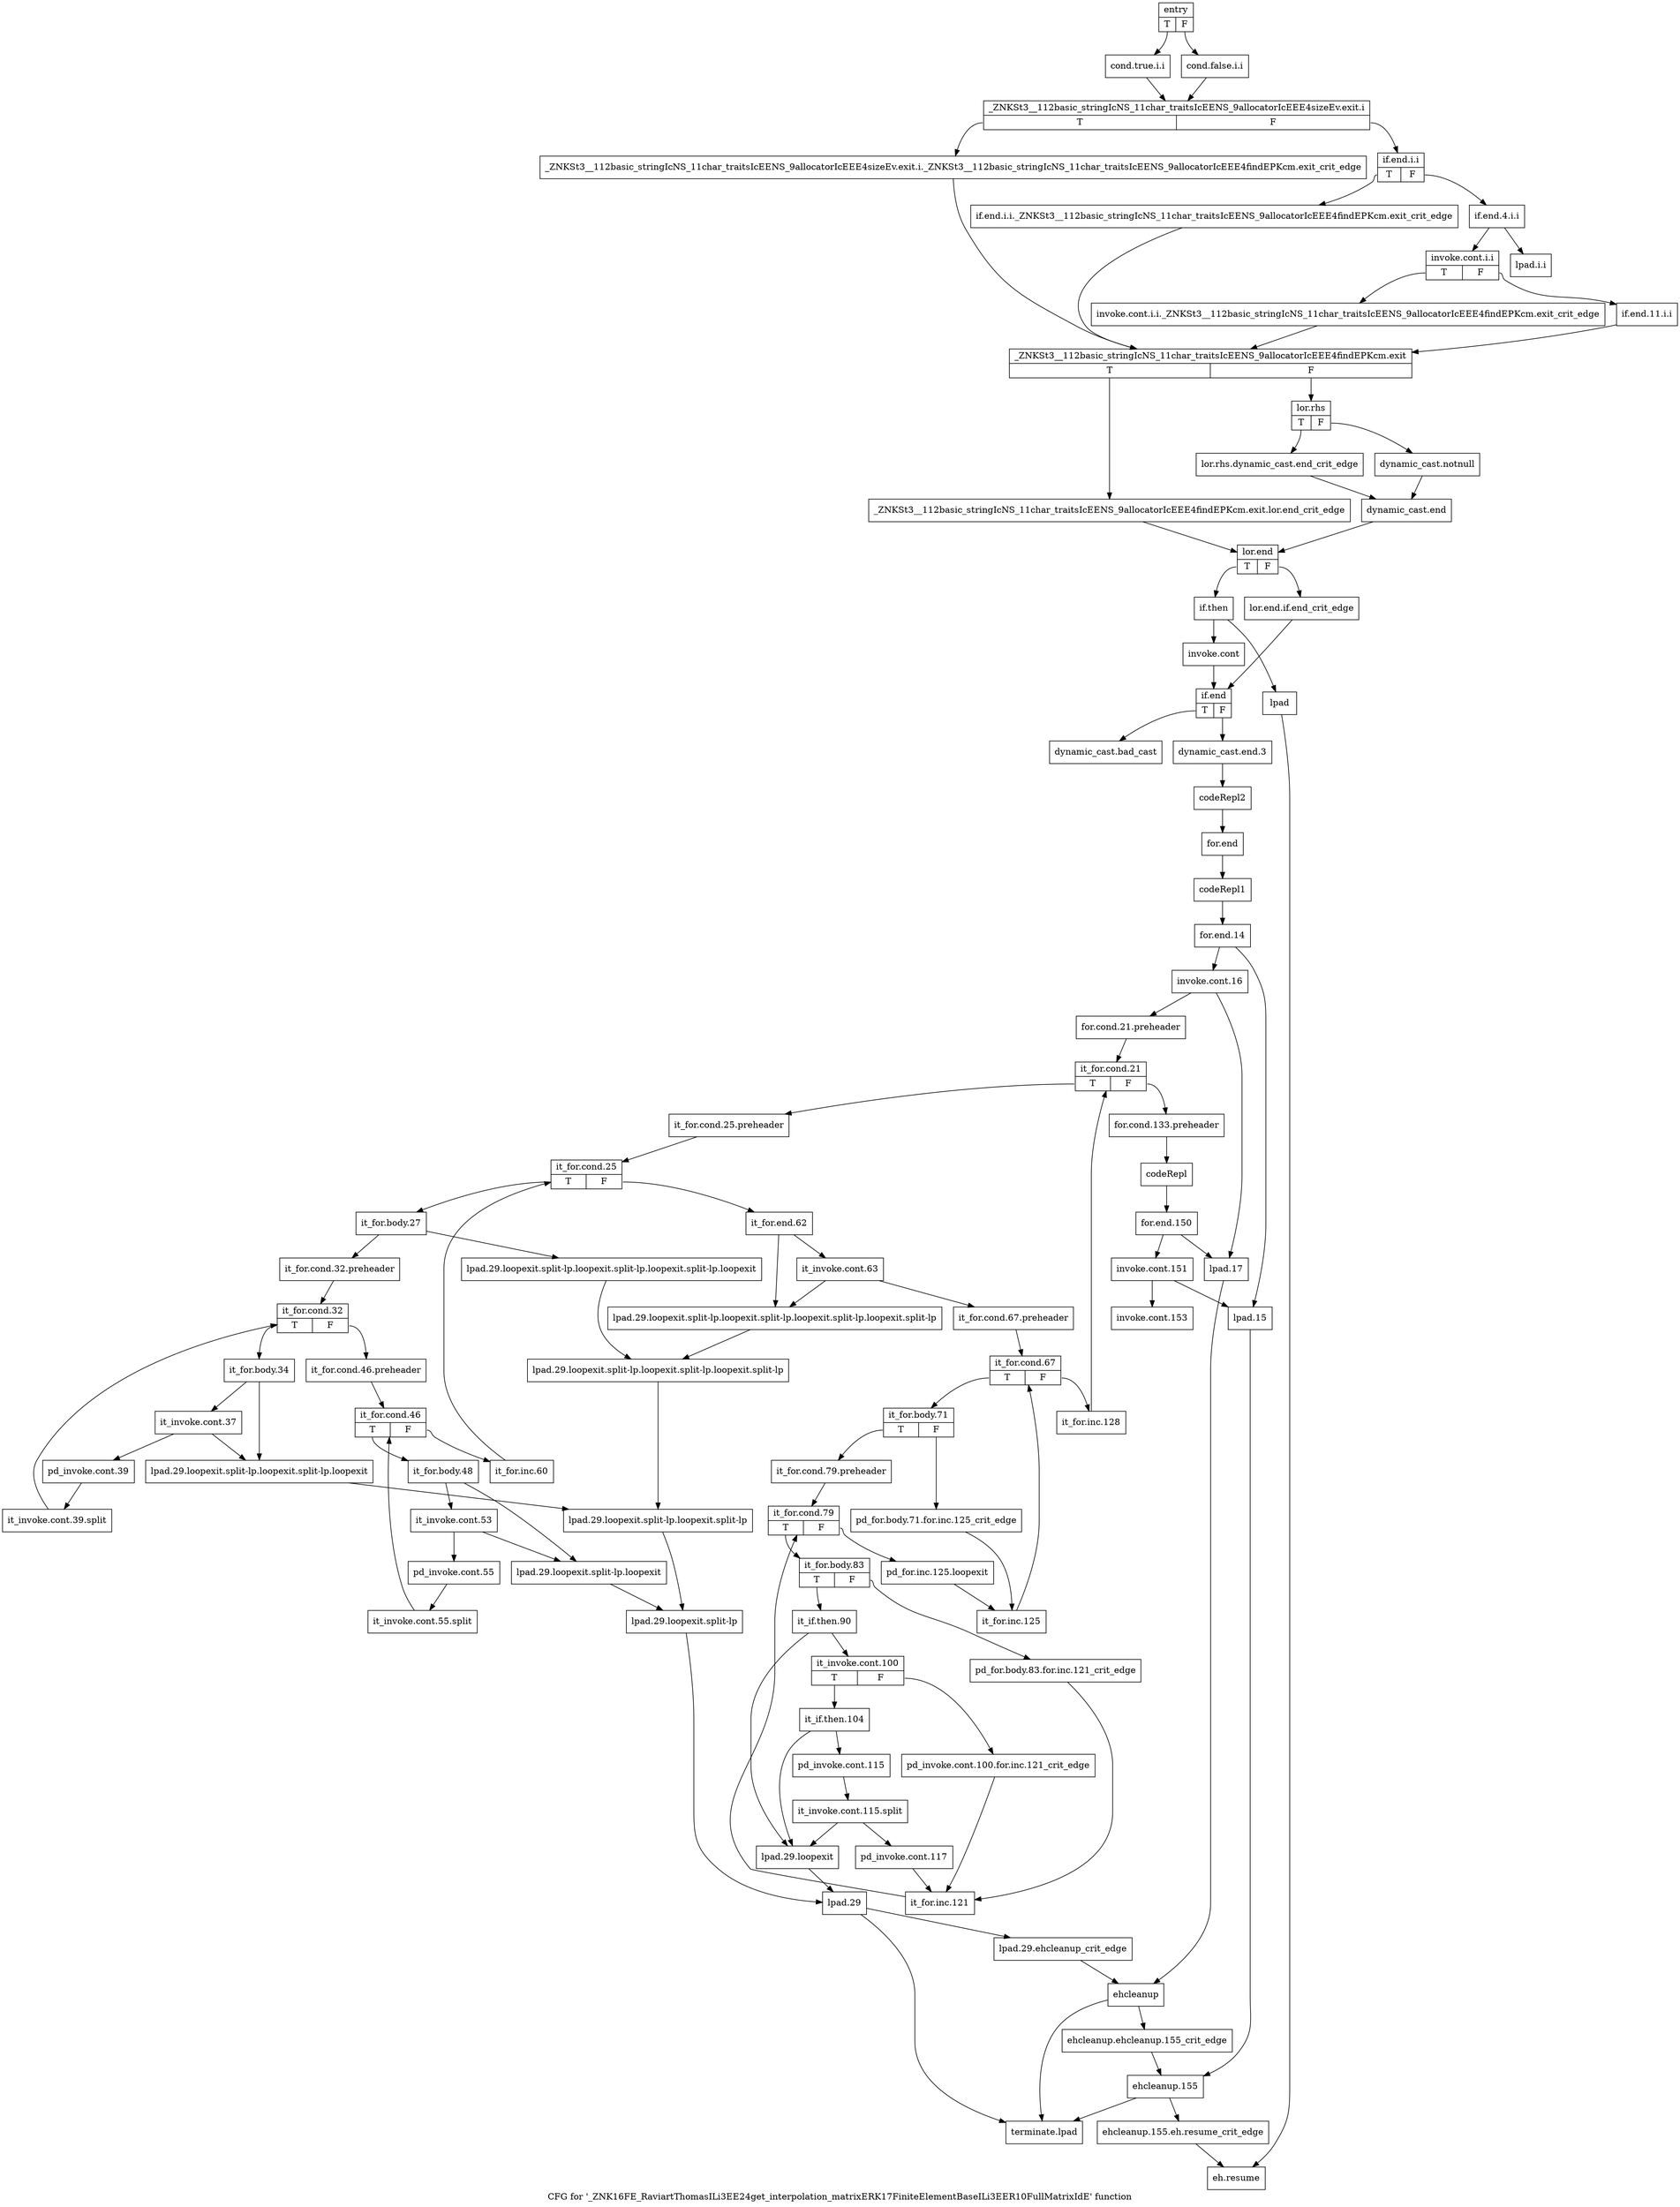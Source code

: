 digraph "CFG for '_ZNK16FE_RaviartThomasILi3EE24get_interpolation_matrixERK17FiniteElementBaseILi3EER10FullMatrixIdE' function" {
	label="CFG for '_ZNK16FE_RaviartThomasILi3EE24get_interpolation_matrixERK17FiniteElementBaseILi3EER10FullMatrixIdE' function";

	Node0x5077e20 [shape=record,label="{entry|{<s0>T|<s1>F}}"];
	Node0x5077e20:s0 -> Node0x5077e70;
	Node0x5077e20:s1 -> Node0x5077ec0;
	Node0x5077e70 [shape=record,label="{cond.true.i.i}"];
	Node0x5077e70 -> Node0x5077f10;
	Node0x5077ec0 [shape=record,label="{cond.false.i.i}"];
	Node0x5077ec0 -> Node0x5077f10;
	Node0x5077f10 [shape=record,label="{_ZNKSt3__112basic_stringIcNS_11char_traitsIcEENS_9allocatorIcEEE4sizeEv.exit.i|{<s0>T|<s1>F}}"];
	Node0x5077f10:s0 -> Node0x5077f60;
	Node0x5077f10:s1 -> Node0x5077fb0;
	Node0x5077f60 [shape=record,label="{_ZNKSt3__112basic_stringIcNS_11char_traitsIcEENS_9allocatorIcEEE4sizeEv.exit.i._ZNKSt3__112basic_stringIcNS_11char_traitsIcEENS_9allocatorIcEEE4findEPKcm.exit_crit_edge}"];
	Node0x5077f60 -> Node0x50781e0;
	Node0x5077fb0 [shape=record,label="{if.end.i.i|{<s0>T|<s1>F}}"];
	Node0x5077fb0:s0 -> Node0x5078000;
	Node0x5077fb0:s1 -> Node0x5078050;
	Node0x5078000 [shape=record,label="{if.end.i.i._ZNKSt3__112basic_stringIcNS_11char_traitsIcEENS_9allocatorIcEEE4findEPKcm.exit_crit_edge}"];
	Node0x5078000 -> Node0x50781e0;
	Node0x5078050 [shape=record,label="{if.end.4.i.i}"];
	Node0x5078050 -> Node0x50780a0;
	Node0x5078050 -> Node0x5078140;
	Node0x50780a0 [shape=record,label="{invoke.cont.i.i|{<s0>T|<s1>F}}"];
	Node0x50780a0:s0 -> Node0x50780f0;
	Node0x50780a0:s1 -> Node0x5078190;
	Node0x50780f0 [shape=record,label="{invoke.cont.i.i._ZNKSt3__112basic_stringIcNS_11char_traitsIcEENS_9allocatorIcEEE4findEPKcm.exit_crit_edge}"];
	Node0x50780f0 -> Node0x50781e0;
	Node0x5078140 [shape=record,label="{lpad.i.i}"];
	Node0x5078190 [shape=record,label="{if.end.11.i.i}"];
	Node0x5078190 -> Node0x50781e0;
	Node0x50781e0 [shape=record,label="{_ZNKSt3__112basic_stringIcNS_11char_traitsIcEENS_9allocatorIcEEE4findEPKcm.exit|{<s0>T|<s1>F}}"];
	Node0x50781e0:s0 -> Node0x5078230;
	Node0x50781e0:s1 -> Node0x5078280;
	Node0x5078230 [shape=record,label="{_ZNKSt3__112basic_stringIcNS_11char_traitsIcEENS_9allocatorIcEEE4findEPKcm.exit.lor.end_crit_edge}"];
	Node0x5078230 -> Node0x50783c0;
	Node0x5078280 [shape=record,label="{lor.rhs|{<s0>T|<s1>F}}"];
	Node0x5078280:s0 -> Node0x50782d0;
	Node0x5078280:s1 -> Node0x5078320;
	Node0x50782d0 [shape=record,label="{lor.rhs.dynamic_cast.end_crit_edge}"];
	Node0x50782d0 -> Node0x5078370;
	Node0x5078320 [shape=record,label="{dynamic_cast.notnull}"];
	Node0x5078320 -> Node0x5078370;
	Node0x5078370 [shape=record,label="{dynamic_cast.end}"];
	Node0x5078370 -> Node0x50783c0;
	Node0x50783c0 [shape=record,label="{lor.end|{<s0>T|<s1>F}}"];
	Node0x50783c0:s0 -> Node0x5078460;
	Node0x50783c0:s1 -> Node0x5078410;
	Node0x5078410 [shape=record,label="{lor.end.if.end_crit_edge}"];
	Node0x5078410 -> Node0x5078550;
	Node0x5078460 [shape=record,label="{if.then}"];
	Node0x5078460 -> Node0x50784b0;
	Node0x5078460 -> Node0x5078500;
	Node0x50784b0 [shape=record,label="{invoke.cont}"];
	Node0x50784b0 -> Node0x5078550;
	Node0x5078500 [shape=record,label="{lpad}"];
	Node0x5078500 -> Node0x50799a0;
	Node0x5078550 [shape=record,label="{if.end|{<s0>T|<s1>F}}"];
	Node0x5078550:s0 -> Node0x50785a0;
	Node0x5078550:s1 -> Node0x50785f0;
	Node0x50785a0 [shape=record,label="{dynamic_cast.bad_cast}"];
	Node0x50785f0 [shape=record,label="{dynamic_cast.end.3}"];
	Node0x50785f0 -> Node0x5078640;
	Node0x5078640 [shape=record,label="{codeRepl2}"];
	Node0x5078640 -> Node0x5078690;
	Node0x5078690 [shape=record,label="{for.end}"];
	Node0x5078690 -> Node0x50786e0;
	Node0x50786e0 [shape=record,label="{codeRepl1}"];
	Node0x50786e0 -> Node0x5078730;
	Node0x5078730 [shape=record,label="{for.end.14}"];
	Node0x5078730 -> Node0x5078780;
	Node0x5078730 -> Node0x5078b90;
	Node0x5078780 [shape=record,label="{invoke.cont.16}"];
	Node0x5078780 -> Node0x50787d0;
	Node0x5078780 -> Node0x5078be0;
	Node0x50787d0 [shape=record,label="{for.cond.21.preheader}"];
	Node0x50787d0 -> Node0x5078820;
	Node0x5078820 [shape=record,label="{it_for.cond.21|{<s0>T|<s1>F}}"];
	Node0x5078820:s0 -> Node0x5078870;
	Node0x5078820:s1 -> Node0x50788c0;
	Node0x5078870 [shape=record,label="{it_for.cond.25.preheader}"];
	Node0x5078870 -> Node0x5078910;
	Node0x50788c0 [shape=record,label="{for.cond.133.preheader}"];
	Node0x50788c0 -> Node0x5079720;
	Node0x5078910 [shape=record,label="{it_for.cond.25|{<s0>T|<s1>F}}"];
	Node0x5078910:s0 -> Node0x5078960;
	Node0x5078910:s1 -> Node0x50790e0;
	Node0x5078960 [shape=record,label="{it_for.body.27}"];
	Node0x5078960 -> Node0x50789b0;
	Node0x5078960 -> Node0x5078d20;
	Node0x50789b0 [shape=record,label="{it_for.cond.32.preheader}"];
	Node0x50789b0 -> Node0x5078a00;
	Node0x5078a00 [shape=record,label="{it_for.cond.32|{<s0>T|<s1>F}}"];
	Node0x5078a00:s0 -> Node0x5078aa0;
	Node0x5078a00:s1 -> Node0x5078a50;
	Node0x5078a50 [shape=record,label="{it_for.cond.46.preheader}"];
	Node0x5078a50 -> Node0x5078f50;
	Node0x5078aa0 [shape=record,label="{it_for.body.34}"];
	Node0x5078aa0 -> Node0x5078af0;
	Node0x5078aa0 -> Node0x5078cd0;
	Node0x5078af0 [shape=record,label="{it_invoke.cont.37}"];
	Node0x5078af0 -> Node0x5078b40;
	Node0x5078af0 -> Node0x5078cd0;
	Node0x5078b40 [shape=record,label="{pd_invoke.cont.39}"];
	Node0x5078b40 -> Node0xa579760;
	Node0xa579760 [shape=record,label="{it_invoke.cont.39.split}"];
	Node0xa579760 -> Node0x5078a00;
	Node0x5078b90 [shape=record,label="{lpad.15}"];
	Node0x5078b90 -> Node0x5079900;
	Node0x5078be0 [shape=record,label="{lpad.17}"];
	Node0x5078be0 -> Node0x5079860;
	Node0x5078c30 [shape=record,label="{lpad.29.loopexit}"];
	Node0x5078c30 -> Node0x5078eb0;
	Node0x5078c80 [shape=record,label="{lpad.29.loopexit.split-lp.loopexit}"];
	Node0x5078c80 -> Node0x5078e60;
	Node0x5078cd0 [shape=record,label="{lpad.29.loopexit.split-lp.loopexit.split-lp.loopexit}"];
	Node0x5078cd0 -> Node0x5078e10;
	Node0x5078d20 [shape=record,label="{lpad.29.loopexit.split-lp.loopexit.split-lp.loopexit.split-lp.loopexit}"];
	Node0x5078d20 -> Node0x5078dc0;
	Node0x5078d70 [shape=record,label="{lpad.29.loopexit.split-lp.loopexit.split-lp.loopexit.split-lp.loopexit.split-lp}"];
	Node0x5078d70 -> Node0x5078dc0;
	Node0x5078dc0 [shape=record,label="{lpad.29.loopexit.split-lp.loopexit.split-lp.loopexit.split-lp}"];
	Node0x5078dc0 -> Node0x5078e10;
	Node0x5078e10 [shape=record,label="{lpad.29.loopexit.split-lp.loopexit.split-lp}"];
	Node0x5078e10 -> Node0x5078e60;
	Node0x5078e60 [shape=record,label="{lpad.29.loopexit.split-lp}"];
	Node0x5078e60 -> Node0x5078eb0;
	Node0x5078eb0 [shape=record,label="{lpad.29}"];
	Node0x5078eb0 -> Node0x5078f00;
	Node0x5078eb0 -> Node0x50799f0;
	Node0x5078f00 [shape=record,label="{lpad.29.ehcleanup_crit_edge}"];
	Node0x5078f00 -> Node0x5079860;
	Node0x5078f50 [shape=record,label="{it_for.cond.46|{<s0>T|<s1>F}}"];
	Node0x5078f50:s0 -> Node0x5078fa0;
	Node0x5078f50:s1 -> Node0x5079090;
	Node0x5078fa0 [shape=record,label="{it_for.body.48}"];
	Node0x5078fa0 -> Node0x5078ff0;
	Node0x5078fa0 -> Node0x5078c80;
	Node0x5078ff0 [shape=record,label="{it_invoke.cont.53}"];
	Node0x5078ff0 -> Node0x5079040;
	Node0x5078ff0 -> Node0x5078c80;
	Node0x5079040 [shape=record,label="{pd_invoke.cont.55}"];
	Node0x5079040 -> Node0xa578e00;
	Node0xa578e00 [shape=record,label="{it_invoke.cont.55.split}"];
	Node0xa578e00 -> Node0x5078f50;
	Node0x5079090 [shape=record,label="{it_for.inc.60}"];
	Node0x5079090 -> Node0x5078910;
	Node0x50790e0 [shape=record,label="{it_for.end.62}"];
	Node0x50790e0 -> Node0x5079130;
	Node0x50790e0 -> Node0x5078d70;
	Node0x5079130 [shape=record,label="{it_invoke.cont.63}"];
	Node0x5079130 -> Node0x5079180;
	Node0x5079130 -> Node0x5078d70;
	Node0x5079180 [shape=record,label="{it_for.cond.67.preheader}"];
	Node0x5079180 -> Node0x50791d0;
	Node0x50791d0 [shape=record,label="{it_for.cond.67|{<s0>T|<s1>F}}"];
	Node0x50791d0:s0 -> Node0x5079220;
	Node0x50791d0:s1 -> Node0x50796d0;
	Node0x5079220 [shape=record,label="{it_for.body.71|{<s0>T|<s1>F}}"];
	Node0x5079220:s0 -> Node0x50792c0;
	Node0x5079220:s1 -> Node0x5079270;
	Node0x5079270 [shape=record,label="{pd_for.body.71.for.inc.125_crit_edge}"];
	Node0x5079270 -> Node0x5079680;
	Node0x50792c0 [shape=record,label="{it_for.cond.79.preheader}"];
	Node0x50792c0 -> Node0x5079310;
	Node0x5079310 [shape=record,label="{it_for.cond.79|{<s0>T|<s1>F}}"];
	Node0x5079310:s0 -> Node0x5079360;
	Node0x5079310:s1 -> Node0x5079630;
	Node0x5079360 [shape=record,label="{it_for.body.83|{<s0>T|<s1>F}}"];
	Node0x5079360:s0 -> Node0x5079400;
	Node0x5079360:s1 -> Node0x50793b0;
	Node0x50793b0 [shape=record,label="{pd_for.body.83.for.inc.121_crit_edge}"];
	Node0x50793b0 -> Node0x50795e0;
	Node0x5079400 [shape=record,label="{it_if.then.90}"];
	Node0x5079400 -> Node0x5079450;
	Node0x5079400 -> Node0x5078c30;
	Node0x5079450 [shape=record,label="{it_invoke.cont.100|{<s0>T|<s1>F}}"];
	Node0x5079450:s0 -> Node0x50794f0;
	Node0x5079450:s1 -> Node0x50794a0;
	Node0x50794a0 [shape=record,label="{pd_invoke.cont.100.for.inc.121_crit_edge}"];
	Node0x50794a0 -> Node0x50795e0;
	Node0x50794f0 [shape=record,label="{it_if.then.104}"];
	Node0x50794f0 -> Node0x5079540;
	Node0x50794f0 -> Node0x5078c30;
	Node0x5079540 [shape=record,label="{pd_invoke.cont.115}"];
	Node0x5079540 -> Node0xa578950;
	Node0xa578950 [shape=record,label="{it_invoke.cont.115.split}"];
	Node0xa578950 -> Node0x5079590;
	Node0xa578950 -> Node0x5078c30;
	Node0x5079590 [shape=record,label="{pd_invoke.cont.117}"];
	Node0x5079590 -> Node0x50795e0;
	Node0x50795e0 [shape=record,label="{it_for.inc.121}"];
	Node0x50795e0 -> Node0x5079310;
	Node0x5079630 [shape=record,label="{pd_for.inc.125.loopexit}"];
	Node0x5079630 -> Node0x5079680;
	Node0x5079680 [shape=record,label="{it_for.inc.125}"];
	Node0x5079680 -> Node0x50791d0;
	Node0x50796d0 [shape=record,label="{it_for.inc.128}"];
	Node0x50796d0 -> Node0x5078820;
	Node0x5079720 [shape=record,label="{codeRepl}"];
	Node0x5079720 -> Node0x5079770;
	Node0x5079770 [shape=record,label="{for.end.150}"];
	Node0x5079770 -> Node0x50797c0;
	Node0x5079770 -> Node0x5078be0;
	Node0x50797c0 [shape=record,label="{invoke.cont.151}"];
	Node0x50797c0 -> Node0x5079810;
	Node0x50797c0 -> Node0x5078b90;
	Node0x5079810 [shape=record,label="{invoke.cont.153}"];
	Node0x5079860 [shape=record,label="{ehcleanup}"];
	Node0x5079860 -> Node0x50798b0;
	Node0x5079860 -> Node0x50799f0;
	Node0x50798b0 [shape=record,label="{ehcleanup.ehcleanup.155_crit_edge}"];
	Node0x50798b0 -> Node0x5079900;
	Node0x5079900 [shape=record,label="{ehcleanup.155}"];
	Node0x5079900 -> Node0x5079950;
	Node0x5079900 -> Node0x50799f0;
	Node0x5079950 [shape=record,label="{ehcleanup.155.eh.resume_crit_edge}"];
	Node0x5079950 -> Node0x50799a0;
	Node0x50799a0 [shape=record,label="{eh.resume}"];
	Node0x50799f0 [shape=record,label="{terminate.lpad}"];
}
